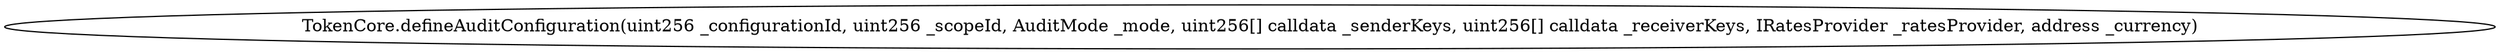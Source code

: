 digraph "" {
	graph [bb="0,0,1726.5,36"];
	node [label="\N"];
	"TokenCore.defineAuditConfiguration(uint256 _configurationId, uint256 _scopeId, AuditMode _mode, uint256[] calldata _senderKeys, \
uint256[] calldata _receiverKeys, IRatesProvider _ratesProvider, address _currency)"	 [height=0.5,
		pos="863.26,18",
		width=23.979];
}
digraph "" {
	graph [bb="0,0,1726.5,36"];
	node [label="\N"];
	"TokenCore.defineAuditConfiguration(uint256 _configurationId, uint256 _scopeId, AuditMode _mode, uint256[] calldata _senderKeys, \
uint256[] calldata _receiverKeys, IRatesProvider _ratesProvider, address _currency)"	 [height=0.5,
		pos="863.26,18",
		width=23.979];
}
digraph "" {
	graph [bb="0,0,1726.5,36"];
	node [label="\N"];
	"TokenCore.defineAuditConfiguration(uint256 _configurationId, uint256 _scopeId, AuditMode _mode, uint256[] calldata _senderKeys, \
uint256[] calldata _receiverKeys, IRatesProvider _ratesProvider, address _currency)"	 [height=0.5,
		pos="863.26,18",
		width=23.979];
}
digraph "" {
	graph [bb="0,0,1726.5,36"];
	node [label="\N"];
	"TokenCore.defineAuditConfiguration(uint256 _configurationId, uint256 _scopeId, AuditMode _mode, uint256[] calldata _senderKeys, \
uint256[] calldata _receiverKeys, IRatesProvider _ratesProvider, address _currency)"	 [height=0.5,
		pos="863.26,18",
		width=23.979];
}
digraph "" {
	graph [bb="0,0,1726.5,36"];
	node [label="\N"];
	"TokenCore.defineAuditConfiguration(uint256 _configurationId, uint256 _scopeId, AuditMode _mode, uint256[] calldata _senderKeys, \
uint256[] calldata _receiverKeys, IRatesProvider _ratesProvider, address _currency)"	 [height=0.5,
		pos="863.26,18",
		width=23.979];
}
